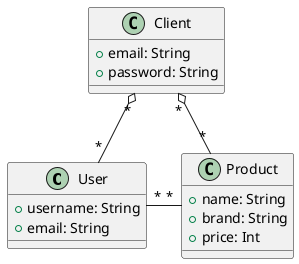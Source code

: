 @startuml
'https://plantuml.com/class-diagram

class User {
    + username: String
    + email: String
}
class Client {
    + email: String
    + password: String
}
class Product {
    + name: String
    + brand: String
    + price: Int
}

Client "*" o- "*" User
Client "*" o-- "*" Product
User "*" - "*" Product


@enduml
